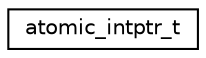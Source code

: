 digraph "Graphical Class Hierarchy"
{
 // LATEX_PDF_SIZE
  edge [fontname="Helvetica",fontsize="10",labelfontname="Helvetica",labelfontsize="10"];
  node [fontname="Helvetica",fontsize="10",shape=record];
  rankdir="LR";
  Node0 [label="atomic_intptr_t",height=0.2,width=0.4,color="black", fillcolor="white", style="filled",URL="$structatomic__intptr__t.html",tooltip="Type with the same alignment and size as atomic_intptr_t"];
}
